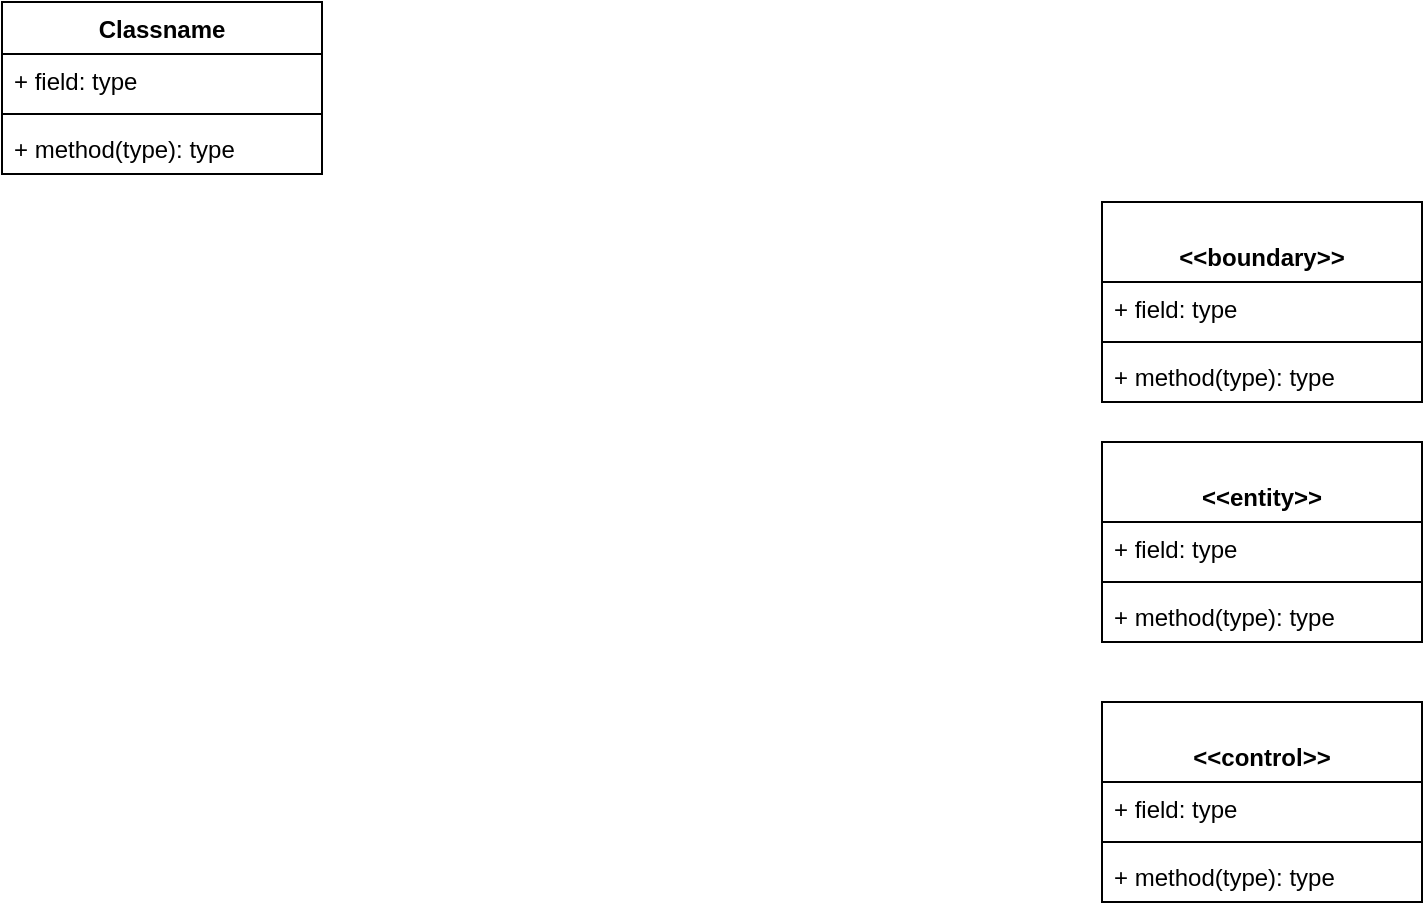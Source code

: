 <mxfile version="13.10.9" type="github">
  <diagram id="mLD7rIzlCCVTA2Iizy8z" name="Page-1">
    <mxGraphModel dx="981" dy="554" grid="1" gridSize="10" guides="1" tooltips="1" connect="1" arrows="1" fold="1" page="1" pageScale="1" pageWidth="827" pageHeight="1169" math="0" shadow="0">
      <root>
        <mxCell id="0" />
        <mxCell id="1" parent="0" />
        <mxCell id="1pjFUkKzV0HR13oFc7og-1" value="Classname" style="swimlane;fontStyle=1;align=center;verticalAlign=top;childLayout=stackLayout;horizontal=1;startSize=26;horizontalStack=0;resizeParent=1;resizeParentMax=0;resizeLast=0;collapsible=1;marginBottom=0;" vertex="1" parent="1">
          <mxGeometry x="350" y="80" width="160" height="86" as="geometry" />
        </mxCell>
        <mxCell id="1pjFUkKzV0HR13oFc7og-2" value="+ field: type" style="text;strokeColor=none;fillColor=none;align=left;verticalAlign=top;spacingLeft=4;spacingRight=4;overflow=hidden;rotatable=0;points=[[0,0.5],[1,0.5]];portConstraint=eastwest;" vertex="1" parent="1pjFUkKzV0HR13oFc7og-1">
          <mxGeometry y="26" width="160" height="26" as="geometry" />
        </mxCell>
        <mxCell id="1pjFUkKzV0HR13oFc7og-3" value="" style="line;strokeWidth=1;fillColor=none;align=left;verticalAlign=middle;spacingTop=-1;spacingLeft=3;spacingRight=3;rotatable=0;labelPosition=right;points=[];portConstraint=eastwest;" vertex="1" parent="1pjFUkKzV0HR13oFc7og-1">
          <mxGeometry y="52" width="160" height="8" as="geometry" />
        </mxCell>
        <mxCell id="1pjFUkKzV0HR13oFc7og-4" value="+ method(type): type" style="text;strokeColor=none;fillColor=none;align=left;verticalAlign=top;spacingLeft=4;spacingRight=4;overflow=hidden;rotatable=0;points=[[0,0.5],[1,0.5]];portConstraint=eastwest;" vertex="1" parent="1pjFUkKzV0HR13oFc7og-1">
          <mxGeometry y="60" width="160" height="26" as="geometry" />
        </mxCell>
        <mxCell id="1pjFUkKzV0HR13oFc7og-5" value="&#xa;&lt;&lt;boundary&gt;&gt;" style="swimlane;fontStyle=1;align=center;verticalAlign=top;childLayout=stackLayout;horizontal=1;startSize=40;horizontalStack=0;resizeParent=1;resizeParentMax=0;resizeLast=0;collapsible=1;marginBottom=0;" vertex="1" parent="1">
          <mxGeometry x="900" y="180" width="160" height="100" as="geometry" />
        </mxCell>
        <mxCell id="1pjFUkKzV0HR13oFc7og-6" value="+ field: type" style="text;strokeColor=none;fillColor=none;align=left;verticalAlign=top;spacingLeft=4;spacingRight=4;overflow=hidden;rotatable=0;points=[[0,0.5],[1,0.5]];portConstraint=eastwest;" vertex="1" parent="1pjFUkKzV0HR13oFc7og-5">
          <mxGeometry y="40" width="160" height="26" as="geometry" />
        </mxCell>
        <mxCell id="1pjFUkKzV0HR13oFc7og-7" value="" style="line;strokeWidth=1;fillColor=none;align=left;verticalAlign=middle;spacingTop=-1;spacingLeft=3;spacingRight=3;rotatable=0;labelPosition=right;points=[];portConstraint=eastwest;" vertex="1" parent="1pjFUkKzV0HR13oFc7og-5">
          <mxGeometry y="66" width="160" height="8" as="geometry" />
        </mxCell>
        <mxCell id="1pjFUkKzV0HR13oFc7og-8" value="+ method(type): type" style="text;strokeColor=none;fillColor=none;align=left;verticalAlign=top;spacingLeft=4;spacingRight=4;overflow=hidden;rotatable=0;points=[[0,0.5],[1,0.5]];portConstraint=eastwest;" vertex="1" parent="1pjFUkKzV0HR13oFc7og-5">
          <mxGeometry y="74" width="160" height="26" as="geometry" />
        </mxCell>
        <mxCell id="1pjFUkKzV0HR13oFc7og-10" value="&#xa;&lt;&lt;entity&gt;&gt;" style="swimlane;fontStyle=1;align=center;verticalAlign=top;childLayout=stackLayout;horizontal=1;startSize=40;horizontalStack=0;resizeParent=1;resizeParentMax=0;resizeLast=0;collapsible=1;marginBottom=0;" vertex="1" parent="1">
          <mxGeometry x="900" y="300" width="160" height="100" as="geometry" />
        </mxCell>
        <mxCell id="1pjFUkKzV0HR13oFc7og-11" value="+ field: type" style="text;strokeColor=none;fillColor=none;align=left;verticalAlign=top;spacingLeft=4;spacingRight=4;overflow=hidden;rotatable=0;points=[[0,0.5],[1,0.5]];portConstraint=eastwest;" vertex="1" parent="1pjFUkKzV0HR13oFc7og-10">
          <mxGeometry y="40" width="160" height="26" as="geometry" />
        </mxCell>
        <mxCell id="1pjFUkKzV0HR13oFc7og-12" value="" style="line;strokeWidth=1;fillColor=none;align=left;verticalAlign=middle;spacingTop=-1;spacingLeft=3;spacingRight=3;rotatable=0;labelPosition=right;points=[];portConstraint=eastwest;" vertex="1" parent="1pjFUkKzV0HR13oFc7og-10">
          <mxGeometry y="66" width="160" height="8" as="geometry" />
        </mxCell>
        <mxCell id="1pjFUkKzV0HR13oFc7og-13" value="+ method(type): type" style="text;strokeColor=none;fillColor=none;align=left;verticalAlign=top;spacingLeft=4;spacingRight=4;overflow=hidden;rotatable=0;points=[[0,0.5],[1,0.5]];portConstraint=eastwest;" vertex="1" parent="1pjFUkKzV0HR13oFc7og-10">
          <mxGeometry y="74" width="160" height="26" as="geometry" />
        </mxCell>
        <mxCell id="1pjFUkKzV0HR13oFc7og-14" value="&#xa;&lt;&lt;control&gt;&gt;" style="swimlane;fontStyle=1;align=center;verticalAlign=top;childLayout=stackLayout;horizontal=1;startSize=40;horizontalStack=0;resizeParent=1;resizeParentMax=0;resizeLast=0;collapsible=1;marginBottom=0;" vertex="1" parent="1">
          <mxGeometry x="900" y="430" width="160" height="100" as="geometry" />
        </mxCell>
        <mxCell id="1pjFUkKzV0HR13oFc7og-15" value="+ field: type" style="text;strokeColor=none;fillColor=none;align=left;verticalAlign=top;spacingLeft=4;spacingRight=4;overflow=hidden;rotatable=0;points=[[0,0.5],[1,0.5]];portConstraint=eastwest;" vertex="1" parent="1pjFUkKzV0HR13oFc7og-14">
          <mxGeometry y="40" width="160" height="26" as="geometry" />
        </mxCell>
        <mxCell id="1pjFUkKzV0HR13oFc7og-16" value="" style="line;strokeWidth=1;fillColor=none;align=left;verticalAlign=middle;spacingTop=-1;spacingLeft=3;spacingRight=3;rotatable=0;labelPosition=right;points=[];portConstraint=eastwest;" vertex="1" parent="1pjFUkKzV0HR13oFc7og-14">
          <mxGeometry y="66" width="160" height="8" as="geometry" />
        </mxCell>
        <mxCell id="1pjFUkKzV0HR13oFc7og-17" value="+ method(type): type" style="text;strokeColor=none;fillColor=none;align=left;verticalAlign=top;spacingLeft=4;spacingRight=4;overflow=hidden;rotatable=0;points=[[0,0.5],[1,0.5]];portConstraint=eastwest;" vertex="1" parent="1pjFUkKzV0HR13oFc7og-14">
          <mxGeometry y="74" width="160" height="26" as="geometry" />
        </mxCell>
      </root>
    </mxGraphModel>
  </diagram>
</mxfile>
